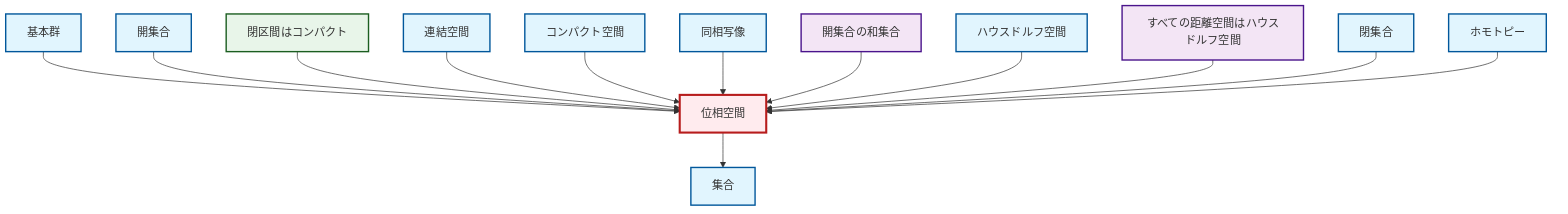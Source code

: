 graph TD
    classDef definition fill:#e1f5fe,stroke:#01579b,stroke-width:2px
    classDef theorem fill:#f3e5f5,stroke:#4a148c,stroke-width:2px
    classDef axiom fill:#fff3e0,stroke:#e65100,stroke-width:2px
    classDef example fill:#e8f5e9,stroke:#1b5e20,stroke-width:2px
    classDef current fill:#ffebee,stroke:#b71c1c,stroke-width:3px
    def-compact["コンパクト空間"]:::definition
    def-hausdorff["ハウスドルフ空間"]:::definition
    def-homeomorphism["同相写像"]:::definition
    def-set["集合"]:::definition
    def-connected["連結空間"]:::definition
    def-fundamental-group["基本群"]:::definition
    def-closed-set["閉集合"]:::definition
    thm-metric-hausdorff["すべての距離空間はハウスドルフ空間"]:::theorem
    def-homotopy["ホモトピー"]:::definition
    ex-closed-interval-compact["閉区間はコンパクト"]:::example
    def-open-set["開集合"]:::definition
    thm-union-open-sets["開集合の和集合"]:::theorem
    def-topological-space["位相空間"]:::definition
    def-fundamental-group --> def-topological-space
    def-open-set --> def-topological-space
    ex-closed-interval-compact --> def-topological-space
    def-connected --> def-topological-space
    def-compact --> def-topological-space
    def-homeomorphism --> def-topological-space
    thm-union-open-sets --> def-topological-space
    def-hausdorff --> def-topological-space
    def-topological-space --> def-set
    thm-metric-hausdorff --> def-topological-space
    def-closed-set --> def-topological-space
    def-homotopy --> def-topological-space
    class def-topological-space current